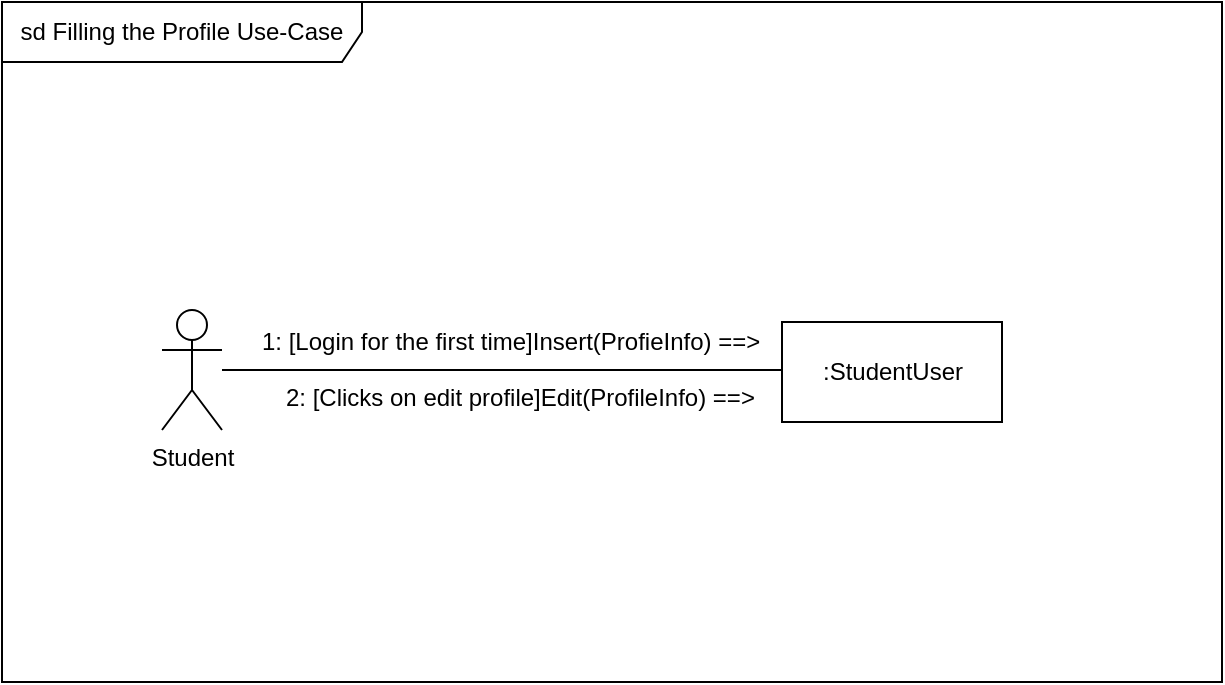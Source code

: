 <mxfile version="10.6.8" type="github"><diagram id="Lx5IxyO0U5tSDCblCMPO" name="Page-1"><mxGraphModel dx="754" dy="467" grid="1" gridSize="10" guides="1" tooltips="1" connect="1" arrows="1" fold="1" page="1" pageScale="1" pageWidth="827" pageHeight="1169" math="0" shadow="0"><root><mxCell id="0"/><mxCell id="1" parent="0"/><mxCell id="PY2HByxW9aL31tgEMP0J-1" value="sd Filling the Profile Use-Case&lt;br&gt;" style="shape=umlFrame;whiteSpace=wrap;html=1;width=180;height=30;" vertex="1" parent="1"><mxGeometry x="60" y="50" width="610" height="340" as="geometry"/></mxCell><mxCell id="PY2HByxW9aL31tgEMP0J-2" value="Student&lt;br&gt;" style="shape=umlActor;verticalLabelPosition=bottom;labelBackgroundColor=#ffffff;verticalAlign=top;html=1;" vertex="1" parent="1"><mxGeometry x="140" y="204" width="30" height="60" as="geometry"/></mxCell><mxCell id="PY2HByxW9aL31tgEMP0J-3" value=":StudentUser&lt;br&gt;" style="html=1;" vertex="1" parent="1"><mxGeometry x="450" y="210" width="110" height="50" as="geometry"/></mxCell><mxCell id="PY2HByxW9aL31tgEMP0J-4" value="" style="line;strokeWidth=1;fillColor=none;align=left;verticalAlign=middle;spacingTop=-1;spacingLeft=3;spacingRight=3;rotatable=0;labelPosition=right;points=[];portConstraint=eastwest;" vertex="1" parent="1"><mxGeometry x="170" y="230" width="280" height="8" as="geometry"/></mxCell><mxCell id="PY2HByxW9aL31tgEMP0J-6" value="1: [Login for the first time]Insert(ProfieInfo) ==&amp;gt;" style="text;html=1;" vertex="1" parent="1"><mxGeometry x="188" y="206" width="240" height="30" as="geometry"/></mxCell><mxCell id="PY2HByxW9aL31tgEMP0J-7" value="2:&amp;nbsp;[Clicks on edit profile]Edit(ProfileInfo) ==&amp;gt;" style="text;html=1;" vertex="1" parent="1"><mxGeometry x="200" y="234" width="220" height="30" as="geometry"/></mxCell></root></mxGraphModel></diagram></mxfile>